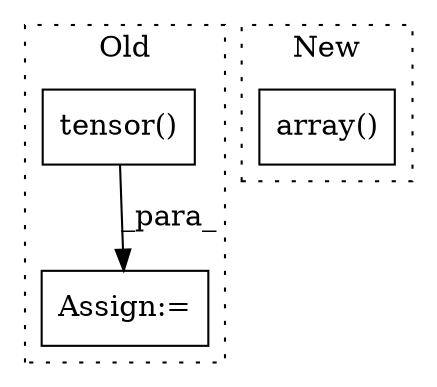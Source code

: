 digraph G {
subgraph cluster0 {
1 [label="tensor()" a="75" s="5161,5179" l="13,1" shape="box"];
3 [label="Assign:=" a="68" s="5158" l="3" shape="box"];
label = "Old";
style="dotted";
}
subgraph cluster1 {
2 [label="array()" a="75" s="4685,4696" l="9,1" shape="box"];
label = "New";
style="dotted";
}
1 -> 3 [label="_para_"];
}